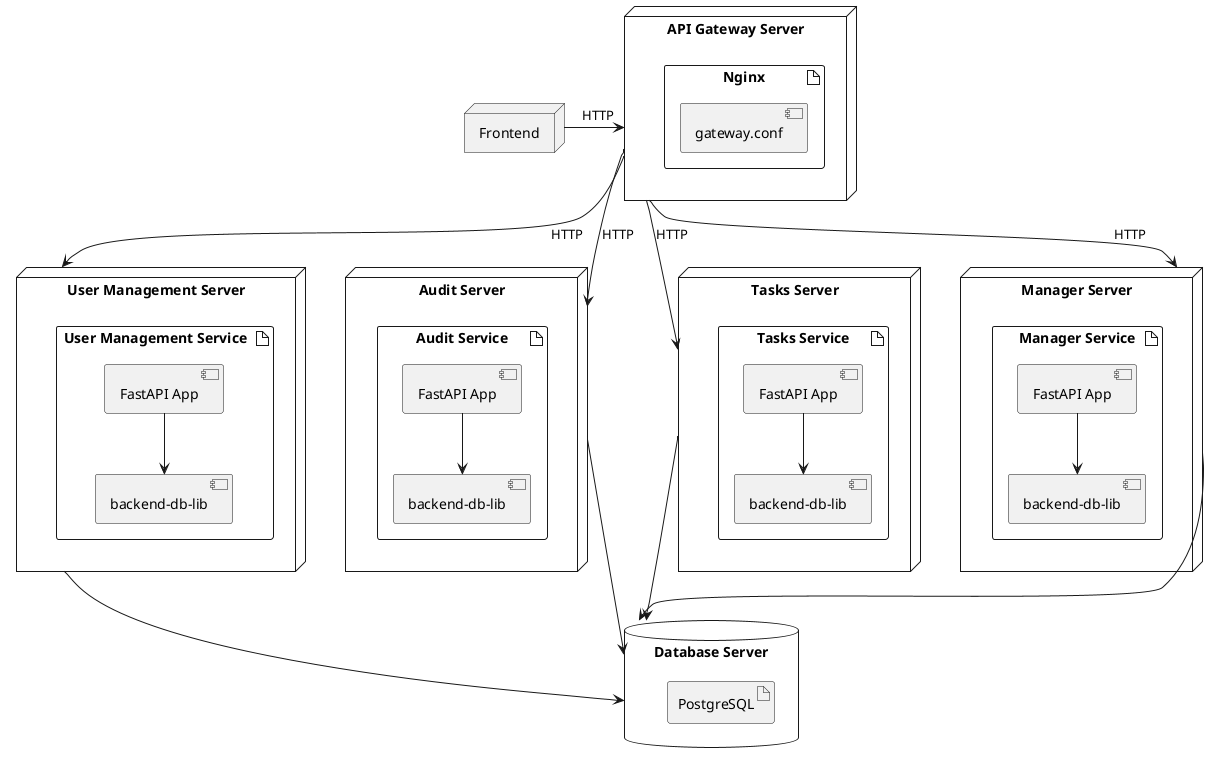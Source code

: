 @startuml

top to bottom direction

node frontend as "Frontend"
node api_gateway as "API Gateway Server" {
    artifact gateway as "Nginx" {
        component gateway_cfg as "gateway.conf"
    }
    
}

node user_management as "User Management Server" {
    artifact u_service as "User Management Service     " {
        component u_app as "FastAPI App"
        component u_db as "backend-db-lib"

        u_app --> u_db
    }
}
node audit as "Audit Server" {
    artifact audit_service as "Audit Service" {
        component audit_app as "FastAPI App"
        component a_db as "backend-db-lib"

        audit_app --> a_db
    }
}
node tasks as "Tasks Server" {
    artifact tasks_service as "Tasks Service" {
        component tasks_app as "FastAPI App"
        component t_db as "backend-db-lib"

        tasks_app --> t_db
    }
    
}
node manager as "Manager Server" {
    artifact manager_service as "Manager Service" {
        component m_db as "backend-db-lib"
        component manager_app as "FastAPI App"

        manager_app --> m_db
    }
} 
database database as "Database Server" {
    artifact postgresql as "PostgreSQL"
}

frontend -> api_gateway : HTTP
api_gateway --> user_management: HTTP
api_gateway --> audit: HTTP
api_gateway --> tasks: HTTP
api_gateway --> manager: HTTP

user_management ---> database
audit ---> database 
tasks ---> database 
manager ---> database 

@enduml